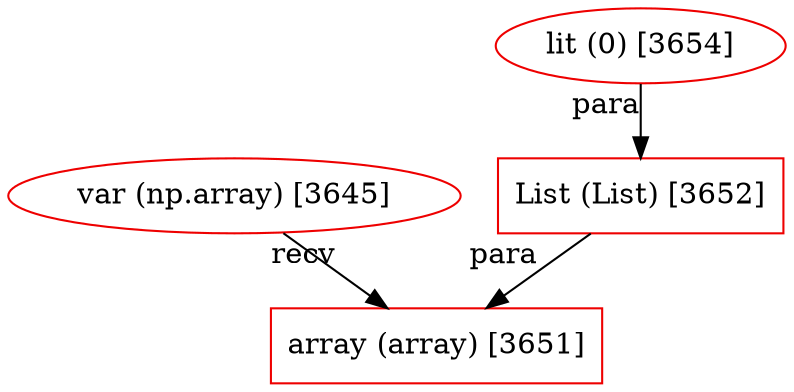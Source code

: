 digraph G {
  3651 [ metadata="" color="red2" shape="box" kind="func-call" label="array (array) [3651]" ];
  3645 [ metadata="" color="red2" shape="ellipse" kind="variable-usage" label="var (np.array) [3645]" ];
  3652 [ metadata="" color="red2" shape="box" kind="collection" label="List (List) [3652]" ];
  3654 [ metadata="" color="red2" shape="ellipse" kind="literal" label="lit (0) [3654]" ];
  3645 -> 3651 [ from_closure="null" xlabel="recv" ];
  3652 -> 3651 [ from_closure="null" xlabel="para" ];
  3654 -> 3652 [ from_closure="null" xlabel="para" ];
}
